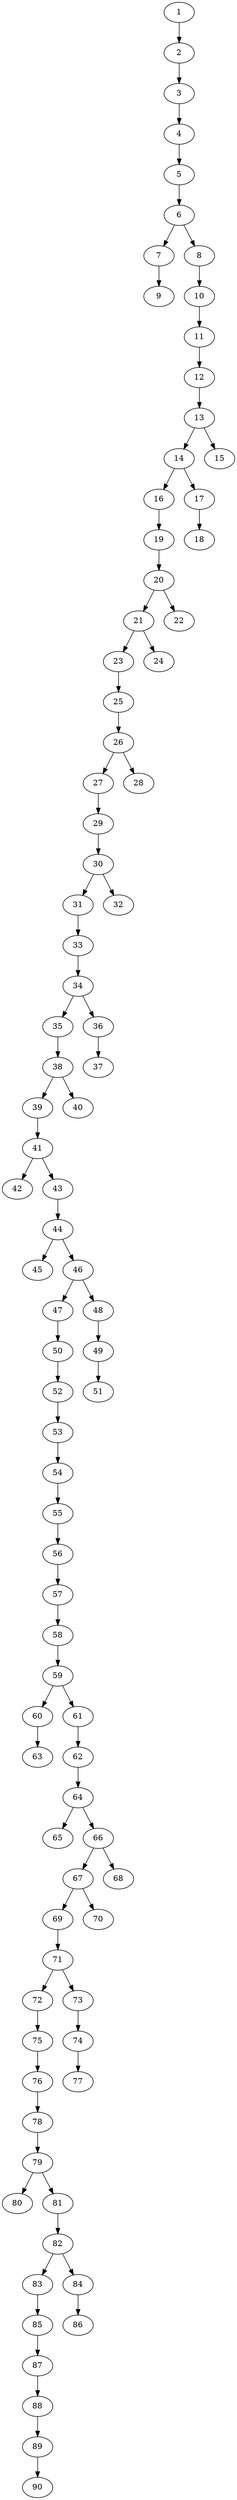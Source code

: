 // DAG automatically generated by daggen at Wed Apr 12 12:21:17 2017
// ./daggen --dot -n 90 --jump=1 --fat=0.2 --regularity=0.8 --density=0.2 
digraph G {
  1 [size="116684352980", alpha="0.06"]
  1 -> 2 [size ="536870912"]
  2 [size="39681757111", alpha="0.05"]
  2 -> 3 [size ="75497472"]
  3 [size="134217728000", alpha="0.06"]
  3 -> 4 [size ="209715200"]
  4 [size="17003594580", alpha="0.07"]
  4 -> 5 [size ="301989888"]
  5 [size="15072300044", alpha="0.05"]
  5 -> 6 [size ="536870912"]
  6 [size="862561037587", alpha="0.18"]
  6 -> 7 [size ="838860800"]
  6 -> 8 [size ="838860800"]
  7 [size="1073741824000", alpha="0.18"]
  7 -> 9 [size ="838860800"]
  8 [size="231928233984", alpha="0.04"]
  8 -> 10 [size ="301989888"]
  9 [size="20482744326", alpha="0.04"]
  10 [size="24280809576", alpha="0.01"]
  10 -> 11 [size ="411041792"]
  11 [size="673810875337", alpha="0.01"]
  11 -> 12 [size ="411041792"]
  12 [size="716942475909", alpha="0.12"]
  12 -> 13 [size ="679477248"]
  13 [size="961245742040", alpha="0.19"]
  13 -> 14 [size ="838860800"]
  13 -> 15 [size ="838860800"]
  14 [size="28991029248", alpha="0.02"]
  14 -> 16 [size ="75497472"]
  14 -> 17 [size ="75497472"]
  15 [size="550934865312", alpha="0.03"]
  16 [size="221452262191", alpha="0.12"]
  16 -> 19 [size ="411041792"]
  17 [size="562073807423", alpha="0.04"]
  17 -> 18 [size ="411041792"]
  18 [size="300855681776", alpha="0.06"]
  19 [size="5609366141", alpha="0.02"]
  19 -> 20 [size ="134217728"]
  20 [size="3856871136", alpha="0.02"]
  20 -> 21 [size ="75497472"]
  20 -> 22 [size ="75497472"]
  21 [size="134217728000", alpha="0.11"]
  21 -> 23 [size ="209715200"]
  21 -> 24 [size ="209715200"]
  22 [size="1286808333866", alpha="0.12"]
  23 [size="231928233984", alpha="0.01"]
  23 -> 25 [size ="301989888"]
  24 [size="782757789696", alpha="0.09"]
  25 [size="610096876371", alpha="0.12"]
  25 -> 26 [size ="679477248"]
  26 [size="31233510116", alpha="0.19"]
  26 -> 27 [size ="536870912"]
  26 -> 28 [size ="536870912"]
  27 [size="231928233984", alpha="0.14"]
  27 -> 29 [size ="301989888"]
  28 [size="1073741824000", alpha="0.08"]
  29 [size="134217728000", alpha="0.06"]
  29 -> 30 [size ="209715200"]
  30 [size="22362606424", alpha="0.03"]
  30 -> 31 [size ="536870912"]
  30 -> 32 [size ="536870912"]
  31 [size="137490082908", alpha="0.02"]
  31 -> 33 [size ="134217728"]
  32 [size="764626500196", alpha="0.11"]
  33 [size="2660785552", alpha="0.00"]
  33 -> 34 [size ="134217728"]
  34 [size="46893060162", alpha="0.12"]
  34 -> 35 [size ="33554432"]
  34 -> 36 [size ="33554432"]
  35 [size="660447221", alpha="0.04"]
  35 -> 38 [size ="75497472"]
  36 [size="782757789696", alpha="0.03"]
  36 -> 37 [size ="679477248"]
  37 [size="782757789696", alpha="0.12"]
  38 [size="28991029248", alpha="0.08"]
  38 -> 39 [size ="75497472"]
  38 -> 40 [size ="75497472"]
  39 [size="49789526025", alpha="0.12"]
  39 -> 41 [size ="838860800"]
  40 [size="549755813888", alpha="0.01"]
  41 [size="3164532456", alpha="0.08"]
  41 -> 42 [size ="134217728"]
  41 -> 43 [size ="134217728"]
  42 [size="29663833944", alpha="0.10"]
  43 [size="16888745475", alpha="0.16"]
  43 -> 44 [size ="33554432"]
  44 [size="80681714256", alpha="0.04"]
  44 -> 45 [size ="134217728"]
  44 -> 46 [size ="134217728"]
  45 [size="782757789696", alpha="0.00"]
  46 [size="525006522872", alpha="0.14"]
  46 -> 47 [size ="536870912"]
  46 -> 48 [size ="536870912"]
  47 [size="231928233984", alpha="0.04"]
  47 -> 50 [size ="301989888"]
  48 [size="1073741824000", alpha="0.05"]
  48 -> 49 [size ="838860800"]
  49 [size="357378996624", alpha="0.01"]
  49 -> 51 [size ="536870912"]
  50 [size="218529012687", alpha="0.07"]
  50 -> 52 [size ="209715200"]
  51 [size="782757789696", alpha="0.04"]
  52 [size="132168407284", alpha="0.08"]
  52 -> 53 [size ="301989888"]
  53 [size="210718807554", alpha="0.07"]
  53 -> 54 [size ="411041792"]
  54 [size="762444178600", alpha="0.04"]
  54 -> 55 [size ="536870912"]
  55 [size="398705812700", alpha="0.15"]
  55 -> 56 [size ="536870912"]
  56 [size="783601188750", alpha="0.12"]
  56 -> 57 [size ="679477248"]
  57 [size="951191983483", alpha="0.06"]
  57 -> 58 [size ="838860800"]
  58 [size="53470757952", alpha="0.02"]
  58 -> 59 [size ="134217728"]
  59 [size="287908639281", alpha="0.18"]
  59 -> 60 [size ="209715200"]
  59 -> 61 [size ="209715200"]
  60 [size="36260863125", alpha="0.12"]
  60 -> 63 [size ="33554432"]
  61 [size="1073741824000", alpha="0.14"]
  61 -> 62 [size ="838860800"]
  62 [size="231928233984", alpha="0.06"]
  62 -> 64 [size ="301989888"]
  63 [size="134217728000", alpha="0.04"]
  64 [size="182500009641", alpha="0.17"]
  64 -> 65 [size ="838860800"]
  64 -> 66 [size ="838860800"]
  65 [size="368293445632", alpha="0.17"]
  66 [size="21937403081", alpha="0.20"]
  66 -> 67 [size ="411041792"]
  66 -> 68 [size ="411041792"]
  67 [size="9540614932", alpha="0.14"]
  67 -> 69 [size ="411041792"]
  67 -> 70 [size ="411041792"]
  68 [size="8589934592", alpha="0.19"]
  69 [size="782757789696", alpha="0.07"]
  69 -> 71 [size ="679477248"]
  70 [size="121042176888", alpha="0.12"]
  71 [size="782757789696", alpha="0.14"]
  71 -> 72 [size ="679477248"]
  71 -> 73 [size ="679477248"]
  72 [size="449323523686", alpha="0.06"]
  72 -> 75 [size ="411041792"]
  73 [size="8589934592", alpha="0.14"]
  73 -> 74 [size ="33554432"]
  74 [size="95435759846", alpha="0.04"]
  74 -> 77 [size ="301989888"]
  75 [size="194557806932", alpha="0.07"]
  75 -> 76 [size ="209715200"]
  76 [size="9089720042", alpha="0.10"]
  76 -> 78 [size ="536870912"]
  77 [size="12958342793", alpha="0.13"]
  78 [size="280611401499", alpha="0.06"]
  78 -> 79 [size ="301989888"]
  79 [size="28991029248", alpha="0.16"]
  79 -> 80 [size ="75497472"]
  79 -> 81 [size ="75497472"]
  80 [size="411248738945", alpha="0.14"]
  81 [size="2759608279", alpha="0.16"]
  81 -> 82 [size ="134217728"]
  82 [size="68719476736", alpha="0.13"]
  82 -> 83 [size ="134217728"]
  82 -> 84 [size ="134217728"]
  83 [size="586341785906", alpha="0.05"]
  83 -> 85 [size ="411041792"]
  84 [size="8589934592", alpha="0.08"]
  84 -> 86 [size ="33554432"]
  85 [size="68719476736", alpha="0.16"]
  85 -> 87 [size ="134217728"]
  86 [size="28991029248", alpha="0.07"]
  87 [size="68719476736", alpha="0.19"]
  87 -> 88 [size ="134217728"]
  88 [size="9581298677", alpha="0.18"]
  88 -> 89 [size ="411041792"]
  89 [size="231928233984", alpha="0.16"]
  89 -> 90 [size ="301989888"]
  90 [size="28991029248", alpha="0.14"]
}
